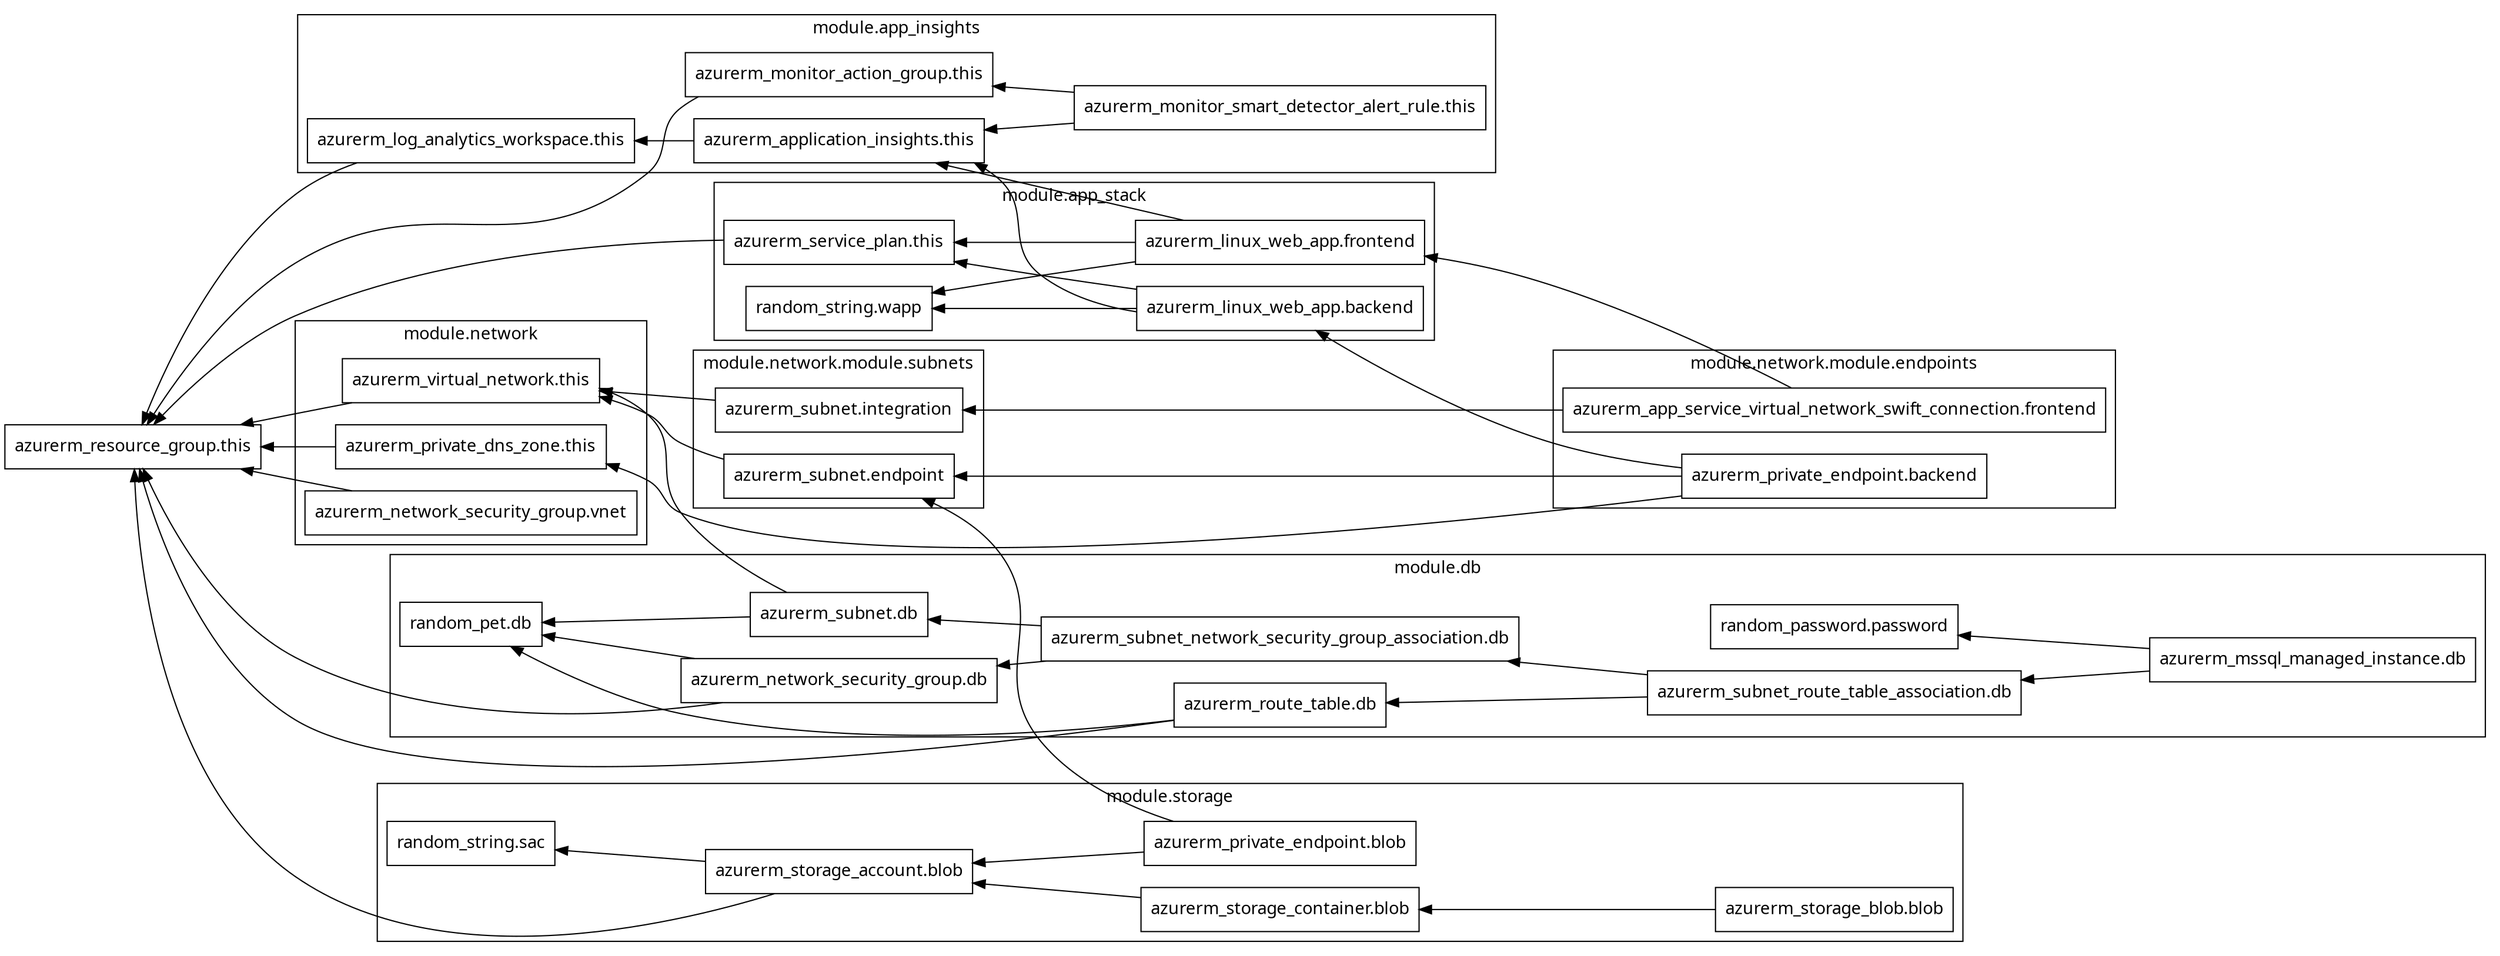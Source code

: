 digraph G {
  rankdir = "RL";
  node [shape = rect, fontname = "sans-serif"];
  "azurerm_resource_group.this" [label="azurerm_resource_group.this"];
  subgraph "cluster_module.app_insights" {
    label = "module.app_insights"
    fontname = "sans-serif"
    "module.app_insights.azurerm_application_insights.this" [label="azurerm_application_insights.this"];
    "module.app_insights.azurerm_log_analytics_workspace.this" [label="azurerm_log_analytics_workspace.this"];
    "module.app_insights.azurerm_monitor_action_group.this" [label="azurerm_monitor_action_group.this"];
    "module.app_insights.azurerm_monitor_smart_detector_alert_rule.this" [label="azurerm_monitor_smart_detector_alert_rule.this"];
  }
  subgraph "cluster_module.app_stack" {
    label = "module.app_stack"
    fontname = "sans-serif"
    "module.app_stack.azurerm_linux_web_app.backend" [label="azurerm_linux_web_app.backend"];
    "module.app_stack.azurerm_linux_web_app.frontend" [label="azurerm_linux_web_app.frontend"];
    "module.app_stack.azurerm_service_plan.this" [label="azurerm_service_plan.this"];
    "module.app_stack.random_string.wapp" [label="random_string.wapp"];
  }
  subgraph "cluster_module.db" {
    label = "module.db"
    fontname = "sans-serif"
    "module.db.azurerm_mssql_managed_instance.db" [label="azurerm_mssql_managed_instance.db"];
    "module.db.azurerm_network_security_group.db" [label="azurerm_network_security_group.db"];
    "module.db.azurerm_route_table.db" [label="azurerm_route_table.db"];
    "module.db.azurerm_subnet.db" [label="azurerm_subnet.db"];
    "module.db.azurerm_subnet_network_security_group_association.db" [label="azurerm_subnet_network_security_group_association.db"];
    "module.db.azurerm_subnet_route_table_association.db" [label="azurerm_subnet_route_table_association.db"];
    "module.db.random_password.password" [label="random_password.password"];
    "module.db.random_pet.db" [label="random_pet.db"];
  }
  subgraph "cluster_module.network" {
    label = "module.network"
    fontname = "sans-serif"
    "module.network.azurerm_network_security_group.vnet" [label="azurerm_network_security_group.vnet"];
    "module.network.azurerm_private_dns_zone.this" [label="azurerm_private_dns_zone.this"];
    "module.network.azurerm_virtual_network.this" [label="azurerm_virtual_network.this"];
  }
  subgraph "cluster_module.network.module.endpoints" {
    label = "module.network.module.endpoints"
    fontname = "sans-serif"
    "module.network.module.endpoints.azurerm_app_service_virtual_network_swift_connection.frontend" [label="azurerm_app_service_virtual_network_swift_connection.frontend"];
    "module.network.module.endpoints.azurerm_private_endpoint.backend" [label="azurerm_private_endpoint.backend"];
  }
  subgraph "cluster_module.network.module.subnets" {
    label = "module.network.module.subnets"
    fontname = "sans-serif"
    "module.network.module.subnets.azurerm_subnet.endpoint" [label="azurerm_subnet.endpoint"];
    "module.network.module.subnets.azurerm_subnet.integration" [label="azurerm_subnet.integration"];
  }
  subgraph "cluster_module.storage" {
    label = "module.storage"
    fontname = "sans-serif"
    "module.storage.azurerm_private_endpoint.blob" [label="azurerm_private_endpoint.blob"];
    "module.storage.azurerm_storage_account.blob" [label="azurerm_storage_account.blob"];
    "module.storage.azurerm_storage_blob.blob" [label="azurerm_storage_blob.blob"];
    "module.storage.azurerm_storage_container.blob" [label="azurerm_storage_container.blob"];
    "module.storage.random_string.sac" [label="random_string.sac"];
  }
  "module.app_insights.azurerm_application_insights.this" -> "module.app_insights.azurerm_log_analytics_workspace.this";
  "module.app_insights.azurerm_log_analytics_workspace.this" -> "azurerm_resource_group.this";
  "module.app_insights.azurerm_monitor_action_group.this" -> "azurerm_resource_group.this";
  "module.app_insights.azurerm_monitor_smart_detector_alert_rule.this" -> "module.app_insights.azurerm_application_insights.this";
  "module.app_insights.azurerm_monitor_smart_detector_alert_rule.this" -> "module.app_insights.azurerm_monitor_action_group.this";
  "module.app_stack.azurerm_linux_web_app.backend" -> "module.app_insights.azurerm_application_insights.this";
  "module.app_stack.azurerm_linux_web_app.backend" -> "module.app_stack.azurerm_service_plan.this";
  "module.app_stack.azurerm_linux_web_app.backend" -> "module.app_stack.random_string.wapp";
  "module.app_stack.azurerm_linux_web_app.frontend" -> "module.app_insights.azurerm_application_insights.this";
  "module.app_stack.azurerm_linux_web_app.frontend" -> "module.app_stack.azurerm_service_plan.this";
  "module.app_stack.azurerm_linux_web_app.frontend" -> "module.app_stack.random_string.wapp";
  "module.app_stack.azurerm_service_plan.this" -> "azurerm_resource_group.this";
  "module.db.azurerm_mssql_managed_instance.db" -> "module.db.azurerm_subnet_route_table_association.db";
  "module.db.azurerm_mssql_managed_instance.db" -> "module.db.random_password.password";
  "module.db.azurerm_network_security_group.db" -> "azurerm_resource_group.this";
  "module.db.azurerm_network_security_group.db" -> "module.db.random_pet.db";
  "module.db.azurerm_route_table.db" -> "azurerm_resource_group.this";
  "module.db.azurerm_route_table.db" -> "module.db.random_pet.db";
  "module.db.azurerm_subnet.db" -> "module.db.random_pet.db";
  "module.db.azurerm_subnet.db" -> "module.network.azurerm_virtual_network.this";
  "module.db.azurerm_subnet_network_security_group_association.db" -> "module.db.azurerm_network_security_group.db";
  "module.db.azurerm_subnet_network_security_group_association.db" -> "module.db.azurerm_subnet.db";
  "module.db.azurerm_subnet_route_table_association.db" -> "module.db.azurerm_route_table.db";
  "module.db.azurerm_subnet_route_table_association.db" -> "module.db.azurerm_subnet_network_security_group_association.db";
  "module.network.azurerm_network_security_group.vnet" -> "azurerm_resource_group.this";
  "module.network.azurerm_private_dns_zone.this" -> "azurerm_resource_group.this";
  "module.network.azurerm_virtual_network.this" -> "azurerm_resource_group.this";
  "module.network.module.endpoints.azurerm_app_service_virtual_network_swift_connection.frontend" -> "module.app_stack.azurerm_linux_web_app.frontend";
  "module.network.module.endpoints.azurerm_app_service_virtual_network_swift_connection.frontend" -> "module.network.module.subnets.azurerm_subnet.integration";
  "module.network.module.endpoints.azurerm_private_endpoint.backend" -> "module.app_stack.azurerm_linux_web_app.backend";
  "module.network.module.endpoints.azurerm_private_endpoint.backend" -> "module.network.azurerm_private_dns_zone.this";
  "module.network.module.endpoints.azurerm_private_endpoint.backend" -> "module.network.module.subnets.azurerm_subnet.endpoint";
  "module.network.module.subnets.azurerm_subnet.endpoint" -> "module.network.azurerm_virtual_network.this";
  "module.network.module.subnets.azurerm_subnet.integration" -> "module.network.azurerm_virtual_network.this";
  "module.storage.azurerm_private_endpoint.blob" -> "module.network.module.subnets.azurerm_subnet.endpoint";
  "module.storage.azurerm_private_endpoint.blob" -> "module.storage.azurerm_storage_account.blob";
  "module.storage.azurerm_storage_account.blob" -> "azurerm_resource_group.this";
  "module.storage.azurerm_storage_account.blob" -> "module.storage.random_string.sac";
  "module.storage.azurerm_storage_blob.blob" -> "module.storage.azurerm_storage_container.blob";
  "module.storage.azurerm_storage_container.blob" -> "module.storage.azurerm_storage_account.blob";
}
